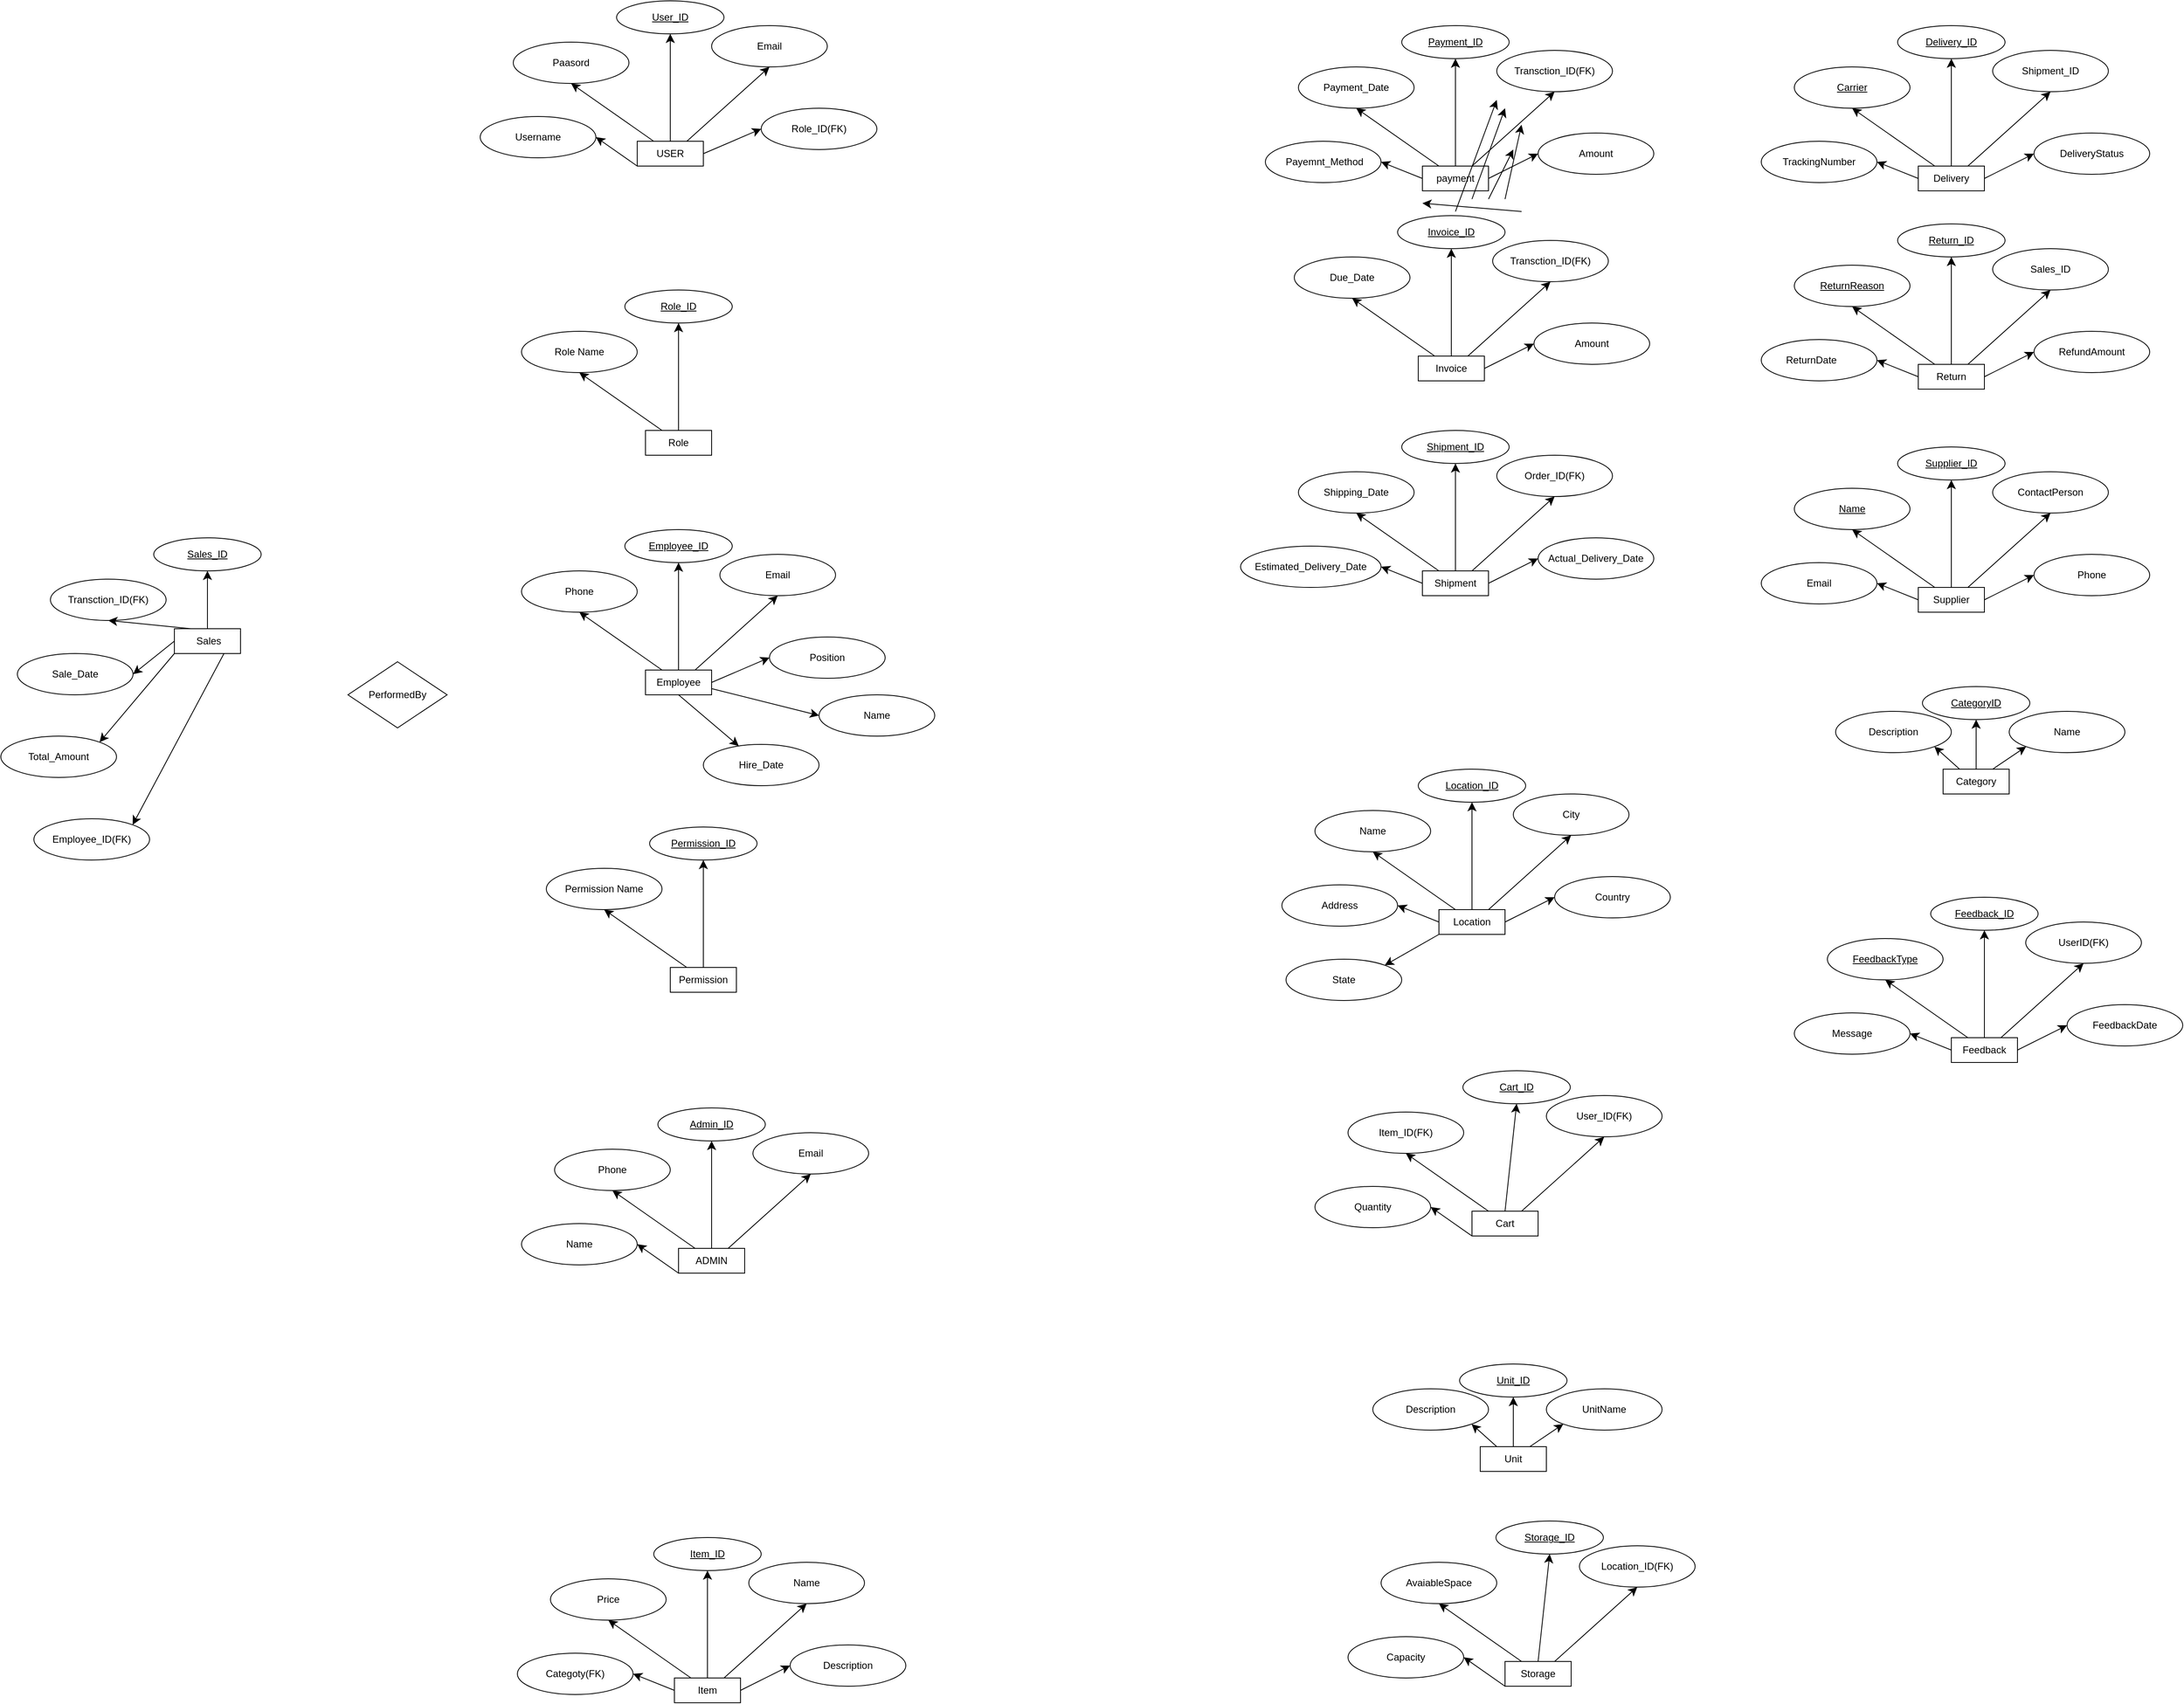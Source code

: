 <mxfile version="24.2.5" type="github">
  <diagram id="R2lEEEUBdFMjLlhIrx00" name="Page-1">
    <mxGraphModel dx="6085" dy="1565" grid="1" gridSize="10" guides="1" tooltips="1" connect="1" arrows="1" fold="1" page="1" pageScale="1" pageWidth="850" pageHeight="1100" math="0" shadow="0" extFonts="Permanent Marker^https://fonts.googleapis.com/css?family=Permanent+Marker">
      <root>
        <mxCell id="0" />
        <mxCell id="1" parent="0" />
        <mxCell id="9EIJNcuah8gAvyVcpaho-1" value="USER" style="rounded=0;whiteSpace=wrap;html=1;" vertex="1" parent="1">
          <mxGeometry x="-590" y="240" width="80" height="30" as="geometry" />
        </mxCell>
        <mxCell id="9EIJNcuah8gAvyVcpaho-31" value="&lt;u&gt;User_ID&lt;/u&gt;" style="ellipse;whiteSpace=wrap;html=1;" vertex="1" parent="1">
          <mxGeometry x="-615" y="70" width="130" height="40" as="geometry" />
        </mxCell>
        <mxCell id="9EIJNcuah8gAvyVcpaho-32" value="" style="endArrow=classic;html=1;rounded=0;fontSize=12;startSize=8;endSize=8;curved=1;exitX=0.5;exitY=0;exitDx=0;exitDy=0;entryX=0.5;entryY=1;entryDx=0;entryDy=0;" edge="1" parent="1" source="9EIJNcuah8gAvyVcpaho-1" target="9EIJNcuah8gAvyVcpaho-31">
          <mxGeometry width="50" height="50" relative="1" as="geometry">
            <mxPoint x="-570" y="230" as="sourcePoint" />
            <mxPoint x="-520" y="180" as="targetPoint" />
          </mxGeometry>
        </mxCell>
        <mxCell id="9EIJNcuah8gAvyVcpaho-33" value="Username" style="ellipse;whiteSpace=wrap;html=1;" vertex="1" parent="1">
          <mxGeometry x="-780" y="210" width="140" height="50" as="geometry" />
        </mxCell>
        <mxCell id="9EIJNcuah8gAvyVcpaho-34" value="Paasord" style="ellipse;whiteSpace=wrap;html=1;" vertex="1" parent="1">
          <mxGeometry x="-740" y="120" width="140" height="50" as="geometry" />
        </mxCell>
        <mxCell id="9EIJNcuah8gAvyVcpaho-36" value="Email" style="ellipse;whiteSpace=wrap;html=1;" vertex="1" parent="1">
          <mxGeometry x="-500" y="100" width="140" height="50" as="geometry" />
        </mxCell>
        <mxCell id="9EIJNcuah8gAvyVcpaho-37" value="Role_ID(FK)" style="ellipse;whiteSpace=wrap;html=1;" vertex="1" parent="1">
          <mxGeometry x="-440" y="200" width="140" height="50" as="geometry" />
        </mxCell>
        <mxCell id="9EIJNcuah8gAvyVcpaho-38" value="" style="endArrow=classic;html=1;rounded=0;fontSize=12;startSize=8;endSize=8;curved=1;exitX=0;exitY=1;exitDx=0;exitDy=0;entryX=1;entryY=0.5;entryDx=0;entryDy=0;" edge="1" parent="1" source="9EIJNcuah8gAvyVcpaho-1" target="9EIJNcuah8gAvyVcpaho-33">
          <mxGeometry width="50" height="50" relative="1" as="geometry">
            <mxPoint x="-540" y="250" as="sourcePoint" />
            <mxPoint x="-540" y="120" as="targetPoint" />
          </mxGeometry>
        </mxCell>
        <mxCell id="9EIJNcuah8gAvyVcpaho-39" value="" style="endArrow=classic;html=1;rounded=0;fontSize=12;startSize=8;endSize=8;curved=1;exitX=0.25;exitY=0;exitDx=0;exitDy=0;entryX=0.5;entryY=1;entryDx=0;entryDy=0;" edge="1" parent="1" source="9EIJNcuah8gAvyVcpaho-1" target="9EIJNcuah8gAvyVcpaho-34">
          <mxGeometry width="50" height="50" relative="1" as="geometry">
            <mxPoint x="-530" y="260" as="sourcePoint" />
            <mxPoint x="-530" y="130" as="targetPoint" />
          </mxGeometry>
        </mxCell>
        <mxCell id="9EIJNcuah8gAvyVcpaho-40" value="" style="endArrow=classic;html=1;rounded=0;fontSize=12;startSize=8;endSize=8;curved=1;exitX=1;exitY=0.5;exitDx=0;exitDy=0;entryX=0;entryY=0.5;entryDx=0;entryDy=0;" edge="1" parent="1" source="9EIJNcuah8gAvyVcpaho-1" target="9EIJNcuah8gAvyVcpaho-37">
          <mxGeometry width="50" height="50" relative="1" as="geometry">
            <mxPoint x="-520" y="270" as="sourcePoint" />
            <mxPoint x="-520" y="140" as="targetPoint" />
          </mxGeometry>
        </mxCell>
        <mxCell id="9EIJNcuah8gAvyVcpaho-41" value="" style="endArrow=classic;html=1;rounded=0;fontSize=12;startSize=8;endSize=8;curved=1;exitX=0.75;exitY=0;exitDx=0;exitDy=0;entryX=0.5;entryY=1;entryDx=0;entryDy=0;" edge="1" parent="1" source="9EIJNcuah8gAvyVcpaho-1" target="9EIJNcuah8gAvyVcpaho-36">
          <mxGeometry width="50" height="50" relative="1" as="geometry">
            <mxPoint x="-510" y="280" as="sourcePoint" />
            <mxPoint x="-510" y="150" as="targetPoint" />
          </mxGeometry>
        </mxCell>
        <mxCell id="9EIJNcuah8gAvyVcpaho-43" value="Role" style="rounded=0;whiteSpace=wrap;html=1;" vertex="1" parent="1">
          <mxGeometry x="-580" y="590" width="80" height="30" as="geometry" />
        </mxCell>
        <mxCell id="9EIJNcuah8gAvyVcpaho-44" value="&lt;u&gt;Role_ID&lt;/u&gt;" style="ellipse;whiteSpace=wrap;html=1;" vertex="1" parent="1">
          <mxGeometry x="-605" y="420" width="130" height="40" as="geometry" />
        </mxCell>
        <mxCell id="9EIJNcuah8gAvyVcpaho-45" value="" style="endArrow=classic;html=1;rounded=0;fontSize=12;startSize=8;endSize=8;curved=1;exitX=0.5;exitY=0;exitDx=0;exitDy=0;entryX=0.5;entryY=1;entryDx=0;entryDy=0;" edge="1" parent="1" source="9EIJNcuah8gAvyVcpaho-43" target="9EIJNcuah8gAvyVcpaho-44">
          <mxGeometry width="50" height="50" relative="1" as="geometry">
            <mxPoint x="-560" y="580" as="sourcePoint" />
            <mxPoint x="-510" y="530" as="targetPoint" />
          </mxGeometry>
        </mxCell>
        <mxCell id="9EIJNcuah8gAvyVcpaho-47" value="Role Name" style="ellipse;whiteSpace=wrap;html=1;" vertex="1" parent="1">
          <mxGeometry x="-730" y="470" width="140" height="50" as="geometry" />
        </mxCell>
        <mxCell id="9EIJNcuah8gAvyVcpaho-51" value="" style="endArrow=classic;html=1;rounded=0;fontSize=12;startSize=8;endSize=8;curved=1;exitX=0.25;exitY=0;exitDx=0;exitDy=0;entryX=0.5;entryY=1;entryDx=0;entryDy=0;" edge="1" parent="1" source="9EIJNcuah8gAvyVcpaho-43" target="9EIJNcuah8gAvyVcpaho-47">
          <mxGeometry width="50" height="50" relative="1" as="geometry">
            <mxPoint x="-520" y="610" as="sourcePoint" />
            <mxPoint x="-520" y="480" as="targetPoint" />
          </mxGeometry>
        </mxCell>
        <mxCell id="9EIJNcuah8gAvyVcpaho-66" value="Employee" style="rounded=0;whiteSpace=wrap;html=1;" vertex="1" parent="1">
          <mxGeometry x="-580" y="880" width="80" height="30" as="geometry" />
        </mxCell>
        <mxCell id="9EIJNcuah8gAvyVcpaho-67" value="&lt;u&gt;Employee_ID&lt;/u&gt;" style="ellipse;whiteSpace=wrap;html=1;" vertex="1" parent="1">
          <mxGeometry x="-605" y="710" width="130" height="40" as="geometry" />
        </mxCell>
        <mxCell id="9EIJNcuah8gAvyVcpaho-68" value="" style="endArrow=classic;html=1;rounded=0;fontSize=12;startSize=8;endSize=8;curved=1;exitX=0.5;exitY=0;exitDx=0;exitDy=0;entryX=0.5;entryY=1;entryDx=0;entryDy=0;" edge="1" parent="1" source="9EIJNcuah8gAvyVcpaho-66" target="9EIJNcuah8gAvyVcpaho-67">
          <mxGeometry width="50" height="50" relative="1" as="geometry">
            <mxPoint x="-560" y="870" as="sourcePoint" />
            <mxPoint x="-510" y="820" as="targetPoint" />
          </mxGeometry>
        </mxCell>
        <mxCell id="9EIJNcuah8gAvyVcpaho-69" value="Name" style="ellipse;whiteSpace=wrap;html=1;" vertex="1" parent="1">
          <mxGeometry x="-370" y="910" width="140" height="50" as="geometry" />
        </mxCell>
        <mxCell id="9EIJNcuah8gAvyVcpaho-70" value="Phone" style="ellipse;whiteSpace=wrap;html=1;" vertex="1" parent="1">
          <mxGeometry x="-730" y="760" width="140" height="50" as="geometry" />
        </mxCell>
        <mxCell id="9EIJNcuah8gAvyVcpaho-71" value="Email" style="ellipse;whiteSpace=wrap;html=1;" vertex="1" parent="1">
          <mxGeometry x="-490" y="740" width="140" height="50" as="geometry" />
        </mxCell>
        <mxCell id="9EIJNcuah8gAvyVcpaho-72" value="Position" style="ellipse;whiteSpace=wrap;html=1;" vertex="1" parent="1">
          <mxGeometry x="-430" y="840" width="140" height="50" as="geometry" />
        </mxCell>
        <mxCell id="9EIJNcuah8gAvyVcpaho-73" value="" style="endArrow=classic;html=1;rounded=0;fontSize=12;startSize=8;endSize=8;curved=1;exitX=1;exitY=0.75;exitDx=0;exitDy=0;entryX=0;entryY=0.5;entryDx=0;entryDy=0;" edge="1" parent="1" source="9EIJNcuah8gAvyVcpaho-66" target="9EIJNcuah8gAvyVcpaho-69">
          <mxGeometry width="50" height="50" relative="1" as="geometry">
            <mxPoint x="-530" y="890" as="sourcePoint" />
            <mxPoint x="-530" y="760" as="targetPoint" />
          </mxGeometry>
        </mxCell>
        <mxCell id="9EIJNcuah8gAvyVcpaho-74" value="" style="endArrow=classic;html=1;rounded=0;fontSize=12;startSize=8;endSize=8;curved=1;exitX=0.25;exitY=0;exitDx=0;exitDy=0;entryX=0.5;entryY=1;entryDx=0;entryDy=0;" edge="1" parent="1" source="9EIJNcuah8gAvyVcpaho-66" target="9EIJNcuah8gAvyVcpaho-70">
          <mxGeometry width="50" height="50" relative="1" as="geometry">
            <mxPoint x="-520" y="900" as="sourcePoint" />
            <mxPoint x="-520" y="770" as="targetPoint" />
          </mxGeometry>
        </mxCell>
        <mxCell id="9EIJNcuah8gAvyVcpaho-75" value="" style="endArrow=classic;html=1;rounded=0;fontSize=12;startSize=8;endSize=8;curved=1;exitX=1;exitY=0.5;exitDx=0;exitDy=0;entryX=0;entryY=0.5;entryDx=0;entryDy=0;" edge="1" parent="1" source="9EIJNcuah8gAvyVcpaho-66" target="9EIJNcuah8gAvyVcpaho-72">
          <mxGeometry width="50" height="50" relative="1" as="geometry">
            <mxPoint x="-510" y="910" as="sourcePoint" />
            <mxPoint x="-510" y="780" as="targetPoint" />
          </mxGeometry>
        </mxCell>
        <mxCell id="9EIJNcuah8gAvyVcpaho-76" value="" style="endArrow=classic;html=1;rounded=0;fontSize=12;startSize=8;endSize=8;curved=1;exitX=0.75;exitY=0;exitDx=0;exitDy=0;entryX=0.5;entryY=1;entryDx=0;entryDy=0;" edge="1" parent="1" source="9EIJNcuah8gAvyVcpaho-66" target="9EIJNcuah8gAvyVcpaho-71">
          <mxGeometry width="50" height="50" relative="1" as="geometry">
            <mxPoint x="-500" y="920" as="sourcePoint" />
            <mxPoint x="-500" y="790" as="targetPoint" />
          </mxGeometry>
        </mxCell>
        <mxCell id="9EIJNcuah8gAvyVcpaho-77" value="Permission" style="rounded=0;whiteSpace=wrap;html=1;" vertex="1" parent="1">
          <mxGeometry x="-550" y="1240" width="80" height="30" as="geometry" />
        </mxCell>
        <mxCell id="9EIJNcuah8gAvyVcpaho-78" value="&lt;u&gt;Permission_ID&lt;/u&gt;" style="ellipse;whiteSpace=wrap;html=1;" vertex="1" parent="1">
          <mxGeometry x="-575" y="1070" width="130" height="40" as="geometry" />
        </mxCell>
        <mxCell id="9EIJNcuah8gAvyVcpaho-79" value="" style="endArrow=classic;html=1;rounded=0;fontSize=12;startSize=8;endSize=8;curved=1;exitX=0.5;exitY=0;exitDx=0;exitDy=0;entryX=0.5;entryY=1;entryDx=0;entryDy=0;" edge="1" parent="1" source="9EIJNcuah8gAvyVcpaho-77" target="9EIJNcuah8gAvyVcpaho-78">
          <mxGeometry width="50" height="50" relative="1" as="geometry">
            <mxPoint x="-530" y="1230" as="sourcePoint" />
            <mxPoint x="-480" y="1180" as="targetPoint" />
          </mxGeometry>
        </mxCell>
        <mxCell id="9EIJNcuah8gAvyVcpaho-80" value="Permission Name" style="ellipse;whiteSpace=wrap;html=1;" vertex="1" parent="1">
          <mxGeometry x="-700" y="1120" width="140" height="50" as="geometry" />
        </mxCell>
        <mxCell id="9EIJNcuah8gAvyVcpaho-81" value="" style="endArrow=classic;html=1;rounded=0;fontSize=12;startSize=8;endSize=8;curved=1;exitX=0.25;exitY=0;exitDx=0;exitDy=0;entryX=0.5;entryY=1;entryDx=0;entryDy=0;" edge="1" parent="1" source="9EIJNcuah8gAvyVcpaho-77" target="9EIJNcuah8gAvyVcpaho-80">
          <mxGeometry width="50" height="50" relative="1" as="geometry">
            <mxPoint x="-490" y="1260" as="sourcePoint" />
            <mxPoint x="-490" y="1130" as="targetPoint" />
          </mxGeometry>
        </mxCell>
        <mxCell id="9EIJNcuah8gAvyVcpaho-82" value="Hire_Date" style="ellipse;whiteSpace=wrap;html=1;" vertex="1" parent="1">
          <mxGeometry x="-510" y="970" width="140" height="50" as="geometry" />
        </mxCell>
        <mxCell id="9EIJNcuah8gAvyVcpaho-83" value="" style="endArrow=classic;html=1;rounded=0;fontSize=12;startSize=8;endSize=8;curved=1;exitX=0.5;exitY=1;exitDx=0;exitDy=0;" edge="1" parent="1" source="9EIJNcuah8gAvyVcpaho-66" target="9EIJNcuah8gAvyVcpaho-82">
          <mxGeometry width="50" height="50" relative="1" as="geometry">
            <mxPoint x="-570" y="920" as="sourcePoint" />
            <mxPoint x="-620" y="885" as="targetPoint" />
          </mxGeometry>
        </mxCell>
        <mxCell id="9EIJNcuah8gAvyVcpaho-84" value="ADMIN" style="rounded=0;whiteSpace=wrap;html=1;" vertex="1" parent="1">
          <mxGeometry x="-540" y="1580" width="80" height="30" as="geometry" />
        </mxCell>
        <mxCell id="9EIJNcuah8gAvyVcpaho-85" value="&lt;u&gt;Admin_ID&lt;/u&gt;" style="ellipse;whiteSpace=wrap;html=1;" vertex="1" parent="1">
          <mxGeometry x="-565" y="1410" width="130" height="40" as="geometry" />
        </mxCell>
        <mxCell id="9EIJNcuah8gAvyVcpaho-86" value="" style="endArrow=classic;html=1;rounded=0;fontSize=12;startSize=8;endSize=8;curved=1;exitX=0.5;exitY=0;exitDx=0;exitDy=0;entryX=0.5;entryY=1;entryDx=0;entryDy=0;" edge="1" parent="1" source="9EIJNcuah8gAvyVcpaho-84" target="9EIJNcuah8gAvyVcpaho-85">
          <mxGeometry width="50" height="50" relative="1" as="geometry">
            <mxPoint x="-520" y="1570" as="sourcePoint" />
            <mxPoint x="-470" y="1520" as="targetPoint" />
          </mxGeometry>
        </mxCell>
        <mxCell id="9EIJNcuah8gAvyVcpaho-87" value="Name" style="ellipse;whiteSpace=wrap;html=1;" vertex="1" parent="1">
          <mxGeometry x="-730" y="1550" width="140" height="50" as="geometry" />
        </mxCell>
        <mxCell id="9EIJNcuah8gAvyVcpaho-88" value="Phone" style="ellipse;whiteSpace=wrap;html=1;" vertex="1" parent="1">
          <mxGeometry x="-690" y="1460" width="140" height="50" as="geometry" />
        </mxCell>
        <mxCell id="9EIJNcuah8gAvyVcpaho-89" value="Email" style="ellipse;whiteSpace=wrap;html=1;" vertex="1" parent="1">
          <mxGeometry x="-450" y="1440" width="140" height="50" as="geometry" />
        </mxCell>
        <mxCell id="9EIJNcuah8gAvyVcpaho-91" value="" style="endArrow=classic;html=1;rounded=0;fontSize=12;startSize=8;endSize=8;curved=1;exitX=0;exitY=1;exitDx=0;exitDy=0;entryX=1;entryY=0.5;entryDx=0;entryDy=0;" edge="1" parent="1" source="9EIJNcuah8gAvyVcpaho-84" target="9EIJNcuah8gAvyVcpaho-87">
          <mxGeometry width="50" height="50" relative="1" as="geometry">
            <mxPoint x="-490" y="1590" as="sourcePoint" />
            <mxPoint x="-490" y="1460" as="targetPoint" />
          </mxGeometry>
        </mxCell>
        <mxCell id="9EIJNcuah8gAvyVcpaho-92" value="" style="endArrow=classic;html=1;rounded=0;fontSize=12;startSize=8;endSize=8;curved=1;exitX=0.25;exitY=0;exitDx=0;exitDy=0;entryX=0.5;entryY=1;entryDx=0;entryDy=0;" edge="1" parent="1" source="9EIJNcuah8gAvyVcpaho-84" target="9EIJNcuah8gAvyVcpaho-88">
          <mxGeometry width="50" height="50" relative="1" as="geometry">
            <mxPoint x="-480" y="1600" as="sourcePoint" />
            <mxPoint x="-480" y="1470" as="targetPoint" />
          </mxGeometry>
        </mxCell>
        <mxCell id="9EIJNcuah8gAvyVcpaho-94" value="" style="endArrow=classic;html=1;rounded=0;fontSize=12;startSize=8;endSize=8;curved=1;exitX=0.75;exitY=0;exitDx=0;exitDy=0;entryX=0.5;entryY=1;entryDx=0;entryDy=0;" edge="1" parent="1" source="9EIJNcuah8gAvyVcpaho-84" target="9EIJNcuah8gAvyVcpaho-89">
          <mxGeometry width="50" height="50" relative="1" as="geometry">
            <mxPoint x="-460" y="1620" as="sourcePoint" />
            <mxPoint x="-460" y="1490" as="targetPoint" />
          </mxGeometry>
        </mxCell>
        <mxCell id="9EIJNcuah8gAvyVcpaho-95" value="&amp;nbsp;Sales" style="rounded=0;whiteSpace=wrap;html=1;" vertex="1" parent="1">
          <mxGeometry x="-1150" y="830" width="80" height="30" as="geometry" />
        </mxCell>
        <mxCell id="9EIJNcuah8gAvyVcpaho-96" value="&lt;u&gt;Sales_ID&lt;/u&gt;" style="ellipse;whiteSpace=wrap;html=1;" vertex="1" parent="1">
          <mxGeometry x="-1175" y="720" width="130" height="40" as="geometry" />
        </mxCell>
        <mxCell id="9EIJNcuah8gAvyVcpaho-97" value="" style="endArrow=classic;html=1;rounded=0;fontSize=12;startSize=8;endSize=8;curved=1;exitX=0.5;exitY=0;exitDx=0;exitDy=0;entryX=0.5;entryY=1;entryDx=0;entryDy=0;" edge="1" parent="1" source="9EIJNcuah8gAvyVcpaho-95" target="9EIJNcuah8gAvyVcpaho-96">
          <mxGeometry width="50" height="50" relative="1" as="geometry">
            <mxPoint x="-1130" y="880" as="sourcePoint" />
            <mxPoint x="-1080" y="830" as="targetPoint" />
          </mxGeometry>
        </mxCell>
        <mxCell id="9EIJNcuah8gAvyVcpaho-98" value="Sale_Date" style="ellipse;whiteSpace=wrap;html=1;" vertex="1" parent="1">
          <mxGeometry x="-1340" y="860" width="140" height="50" as="geometry" />
        </mxCell>
        <mxCell id="9EIJNcuah8gAvyVcpaho-99" value="Transction_ID(FK)" style="ellipse;whiteSpace=wrap;html=1;" vertex="1" parent="1">
          <mxGeometry x="-1300" y="770" width="140" height="50" as="geometry" />
        </mxCell>
        <mxCell id="9EIJNcuah8gAvyVcpaho-100" value="Employee_ID(FK)" style="ellipse;whiteSpace=wrap;html=1;" vertex="1" parent="1">
          <mxGeometry x="-1320" y="1060" width="140" height="50" as="geometry" />
        </mxCell>
        <mxCell id="9EIJNcuah8gAvyVcpaho-101" value="" style="endArrow=classic;html=1;rounded=0;fontSize=12;startSize=8;endSize=8;curved=1;exitX=0;exitY=0.5;exitDx=0;exitDy=0;entryX=1;entryY=0.5;entryDx=0;entryDy=0;" edge="1" parent="1" source="9EIJNcuah8gAvyVcpaho-95" target="9EIJNcuah8gAvyVcpaho-98">
          <mxGeometry width="50" height="50" relative="1" as="geometry">
            <mxPoint x="-1100" y="900" as="sourcePoint" />
            <mxPoint x="-1100" y="770" as="targetPoint" />
          </mxGeometry>
        </mxCell>
        <mxCell id="9EIJNcuah8gAvyVcpaho-102" value="" style="endArrow=classic;html=1;rounded=0;fontSize=12;startSize=8;endSize=8;curved=1;exitX=0.25;exitY=0;exitDx=0;exitDy=0;entryX=0.5;entryY=1;entryDx=0;entryDy=0;" edge="1" parent="1" source="9EIJNcuah8gAvyVcpaho-95" target="9EIJNcuah8gAvyVcpaho-99">
          <mxGeometry width="50" height="50" relative="1" as="geometry">
            <mxPoint x="-1090" y="910" as="sourcePoint" />
            <mxPoint x="-1090" y="780" as="targetPoint" />
          </mxGeometry>
        </mxCell>
        <mxCell id="9EIJNcuah8gAvyVcpaho-104" value="Total_Amount" style="ellipse;whiteSpace=wrap;html=1;" vertex="1" parent="1">
          <mxGeometry x="-1360" y="960" width="140" height="50" as="geometry" />
        </mxCell>
        <mxCell id="9EIJNcuah8gAvyVcpaho-105" value="" style="endArrow=classic;html=1;rounded=0;fontSize=12;startSize=8;endSize=8;curved=1;exitX=0;exitY=1;exitDx=0;exitDy=0;entryX=1;entryY=0;entryDx=0;entryDy=0;" edge="1" parent="1" source="9EIJNcuah8gAvyVcpaho-95" target="9EIJNcuah8gAvyVcpaho-104">
          <mxGeometry width="50" height="50" relative="1" as="geometry">
            <mxPoint x="-1140" y="915" as="sourcePoint" />
            <mxPoint x="-1190" y="895" as="targetPoint" />
          </mxGeometry>
        </mxCell>
        <mxCell id="9EIJNcuah8gAvyVcpaho-117" value="payment" style="rounded=0;whiteSpace=wrap;html=1;" vertex="1" parent="1">
          <mxGeometry x="360" y="270" width="80" height="30" as="geometry" />
        </mxCell>
        <mxCell id="9EIJNcuah8gAvyVcpaho-118" value="&lt;u&gt;Payment_ID&lt;/u&gt;" style="ellipse;whiteSpace=wrap;html=1;" vertex="1" parent="1">
          <mxGeometry x="335" y="100" width="130" height="40" as="geometry" />
        </mxCell>
        <mxCell id="9EIJNcuah8gAvyVcpaho-119" value="" style="endArrow=classic;html=1;rounded=0;fontSize=12;startSize=8;endSize=8;curved=1;exitX=0.5;exitY=0;exitDx=0;exitDy=0;entryX=0.5;entryY=1;entryDx=0;entryDy=0;" edge="1" parent="1" source="9EIJNcuah8gAvyVcpaho-117" target="9EIJNcuah8gAvyVcpaho-118">
          <mxGeometry width="50" height="50" relative="1" as="geometry">
            <mxPoint x="380" y="260" as="sourcePoint" />
            <mxPoint x="430" y="210" as="targetPoint" />
          </mxGeometry>
        </mxCell>
        <mxCell id="9EIJNcuah8gAvyVcpaho-120" value="&amp;nbsp;Payemnt_Method" style="ellipse;whiteSpace=wrap;html=1;" vertex="1" parent="1">
          <mxGeometry x="170" y="240" width="140" height="50" as="geometry" />
        </mxCell>
        <mxCell id="9EIJNcuah8gAvyVcpaho-121" value="Payment_Date" style="ellipse;whiteSpace=wrap;html=1;" vertex="1" parent="1">
          <mxGeometry x="210" y="150" width="140" height="50" as="geometry" />
        </mxCell>
        <mxCell id="9EIJNcuah8gAvyVcpaho-122" value="Transction_ID(FK)" style="ellipse;whiteSpace=wrap;html=1;" vertex="1" parent="1">
          <mxGeometry x="450" y="130" width="140" height="50" as="geometry" />
        </mxCell>
        <mxCell id="9EIJNcuah8gAvyVcpaho-123" value="" style="endArrow=classic;html=1;rounded=0;fontSize=12;startSize=8;endSize=8;curved=1;exitX=0;exitY=0.5;exitDx=0;exitDy=0;entryX=1;entryY=0.5;entryDx=0;entryDy=0;" edge="1" parent="1" source="9EIJNcuah8gAvyVcpaho-117" target="9EIJNcuah8gAvyVcpaho-120">
          <mxGeometry width="50" height="50" relative="1" as="geometry">
            <mxPoint x="410" y="280" as="sourcePoint" />
            <mxPoint x="410" y="150" as="targetPoint" />
          </mxGeometry>
        </mxCell>
        <mxCell id="9EIJNcuah8gAvyVcpaho-124" value="" style="endArrow=classic;html=1;rounded=0;fontSize=12;startSize=8;endSize=8;curved=1;exitX=0.25;exitY=0;exitDx=0;exitDy=0;entryX=0.5;entryY=1;entryDx=0;entryDy=0;" edge="1" parent="1" source="9EIJNcuah8gAvyVcpaho-117" target="9EIJNcuah8gAvyVcpaho-121">
          <mxGeometry width="50" height="50" relative="1" as="geometry">
            <mxPoint x="420" y="290" as="sourcePoint" />
            <mxPoint x="420" y="160" as="targetPoint" />
          </mxGeometry>
        </mxCell>
        <mxCell id="9EIJNcuah8gAvyVcpaho-125" value="" style="endArrow=classic;html=1;rounded=0;fontSize=12;startSize=8;endSize=8;curved=1;exitX=0.75;exitY=0;exitDx=0;exitDy=0;entryX=0.5;entryY=1;entryDx=0;entryDy=0;" edge="1" parent="1" source="9EIJNcuah8gAvyVcpaho-117" target="9EIJNcuah8gAvyVcpaho-122">
          <mxGeometry width="50" height="50" relative="1" as="geometry">
            <mxPoint x="440" y="310" as="sourcePoint" />
            <mxPoint x="440" y="180" as="targetPoint" />
          </mxGeometry>
        </mxCell>
        <mxCell id="9EIJNcuah8gAvyVcpaho-126" value="Amount" style="ellipse;whiteSpace=wrap;html=1;" vertex="1" parent="1">
          <mxGeometry x="500" y="230" width="140" height="50" as="geometry" />
        </mxCell>
        <mxCell id="9EIJNcuah8gAvyVcpaho-127" value="" style="endArrow=classic;html=1;rounded=0;fontSize=12;startSize=8;endSize=8;curved=1;exitX=1;exitY=0.5;exitDx=0;exitDy=0;entryX=0;entryY=0.5;entryDx=0;entryDy=0;" edge="1" parent="1" source="9EIJNcuah8gAvyVcpaho-117" target="9EIJNcuah8gAvyVcpaho-126">
          <mxGeometry width="50" height="50" relative="1" as="geometry">
            <mxPoint x="370" y="295" as="sourcePoint" />
            <mxPoint x="320" y="275" as="targetPoint" />
          </mxGeometry>
        </mxCell>
        <mxCell id="9EIJNcuah8gAvyVcpaho-128" value="Invoice" style="rounded=0;whiteSpace=wrap;html=1;" vertex="1" parent="1">
          <mxGeometry x="355" y="500" width="80" height="30" as="geometry" />
        </mxCell>
        <mxCell id="9EIJNcuah8gAvyVcpaho-129" value="&lt;u&gt;Invoice_ID&lt;/u&gt;" style="ellipse;whiteSpace=wrap;html=1;" vertex="1" parent="1">
          <mxGeometry x="330" y="330" width="130" height="40" as="geometry" />
        </mxCell>
        <mxCell id="9EIJNcuah8gAvyVcpaho-130" value="" style="endArrow=classic;html=1;rounded=0;fontSize=12;startSize=8;endSize=8;curved=1;exitX=0.5;exitY=0;exitDx=0;exitDy=0;entryX=0.5;entryY=1;entryDx=0;entryDy=0;" edge="1" parent="1" source="9EIJNcuah8gAvyVcpaho-128" target="9EIJNcuah8gAvyVcpaho-129">
          <mxGeometry width="50" height="50" relative="1" as="geometry">
            <mxPoint x="375" y="490" as="sourcePoint" />
            <mxPoint x="425" y="440" as="targetPoint" />
          </mxGeometry>
        </mxCell>
        <mxCell id="9EIJNcuah8gAvyVcpaho-132" value="Due_Date" style="ellipse;whiteSpace=wrap;html=1;" vertex="1" parent="1">
          <mxGeometry x="205" y="380" width="140" height="50" as="geometry" />
        </mxCell>
        <mxCell id="9EIJNcuah8gAvyVcpaho-133" value="Transction_ID(FK)" style="ellipse;whiteSpace=wrap;html=1;" vertex="1" parent="1">
          <mxGeometry x="445" y="360" width="140" height="50" as="geometry" />
        </mxCell>
        <mxCell id="9EIJNcuah8gAvyVcpaho-135" value="" style="endArrow=classic;html=1;rounded=0;fontSize=12;startSize=8;endSize=8;curved=1;exitX=0.25;exitY=0;exitDx=0;exitDy=0;entryX=0.5;entryY=1;entryDx=0;entryDy=0;" edge="1" parent="1" source="9EIJNcuah8gAvyVcpaho-128" target="9EIJNcuah8gAvyVcpaho-132">
          <mxGeometry width="50" height="50" relative="1" as="geometry">
            <mxPoint x="415" y="520" as="sourcePoint" />
            <mxPoint x="415" y="390" as="targetPoint" />
          </mxGeometry>
        </mxCell>
        <mxCell id="9EIJNcuah8gAvyVcpaho-136" value="" style="endArrow=classic;html=1;rounded=0;fontSize=12;startSize=8;endSize=8;curved=1;exitX=0.75;exitY=0;exitDx=0;exitDy=0;entryX=0.5;entryY=1;entryDx=0;entryDy=0;" edge="1" parent="1" source="9EIJNcuah8gAvyVcpaho-128" target="9EIJNcuah8gAvyVcpaho-133">
          <mxGeometry width="50" height="50" relative="1" as="geometry">
            <mxPoint x="435" y="540" as="sourcePoint" />
            <mxPoint x="435" y="410" as="targetPoint" />
          </mxGeometry>
        </mxCell>
        <mxCell id="9EIJNcuah8gAvyVcpaho-137" value="Amount" style="ellipse;whiteSpace=wrap;html=1;" vertex="1" parent="1">
          <mxGeometry x="495" y="460" width="140" height="50" as="geometry" />
        </mxCell>
        <mxCell id="9EIJNcuah8gAvyVcpaho-138" value="" style="endArrow=classic;html=1;rounded=0;fontSize=12;startSize=8;endSize=8;curved=1;exitX=1;exitY=0.5;exitDx=0;exitDy=0;entryX=0;entryY=0.5;entryDx=0;entryDy=0;" edge="1" parent="1" source="9EIJNcuah8gAvyVcpaho-128" target="9EIJNcuah8gAvyVcpaho-137">
          <mxGeometry width="50" height="50" relative="1" as="geometry">
            <mxPoint x="365" y="525" as="sourcePoint" />
            <mxPoint x="315" y="505" as="targetPoint" />
          </mxGeometry>
        </mxCell>
        <mxCell id="9EIJNcuah8gAvyVcpaho-139" value="Shipment" style="rounded=0;whiteSpace=wrap;html=1;" vertex="1" parent="1">
          <mxGeometry x="360" y="760" width="80" height="30" as="geometry" />
        </mxCell>
        <mxCell id="9EIJNcuah8gAvyVcpaho-140" value="&lt;u&gt;Shipment_ID&lt;/u&gt;" style="ellipse;whiteSpace=wrap;html=1;" vertex="1" parent="1">
          <mxGeometry x="335" y="590" width="130" height="40" as="geometry" />
        </mxCell>
        <mxCell id="9EIJNcuah8gAvyVcpaho-141" value="" style="endArrow=classic;html=1;rounded=0;fontSize=12;startSize=8;endSize=8;curved=1;exitX=0.5;exitY=0;exitDx=0;exitDy=0;entryX=0.5;entryY=1;entryDx=0;entryDy=0;" edge="1" parent="1" source="9EIJNcuah8gAvyVcpaho-139" target="9EIJNcuah8gAvyVcpaho-140">
          <mxGeometry width="50" height="50" relative="1" as="geometry">
            <mxPoint x="380" y="750" as="sourcePoint" />
            <mxPoint x="430" y="700" as="targetPoint" />
          </mxGeometry>
        </mxCell>
        <mxCell id="9EIJNcuah8gAvyVcpaho-142" value="Estimated_Delivery_Date" style="ellipse;whiteSpace=wrap;html=1;" vertex="1" parent="1">
          <mxGeometry x="140" y="730" width="170" height="50" as="geometry" />
        </mxCell>
        <mxCell id="9EIJNcuah8gAvyVcpaho-143" value="Shipping_Date" style="ellipse;whiteSpace=wrap;html=1;" vertex="1" parent="1">
          <mxGeometry x="210" y="640" width="140" height="50" as="geometry" />
        </mxCell>
        <mxCell id="9EIJNcuah8gAvyVcpaho-144" value="Order_ID(FK)" style="ellipse;whiteSpace=wrap;html=1;" vertex="1" parent="1">
          <mxGeometry x="450" y="620" width="140" height="50" as="geometry" />
        </mxCell>
        <mxCell id="9EIJNcuah8gAvyVcpaho-145" value="" style="endArrow=classic;html=1;rounded=0;fontSize=12;startSize=8;endSize=8;curved=1;exitX=0;exitY=0.5;exitDx=0;exitDy=0;entryX=1;entryY=0.5;entryDx=0;entryDy=0;" edge="1" parent="1" source="9EIJNcuah8gAvyVcpaho-139" target="9EIJNcuah8gAvyVcpaho-142">
          <mxGeometry width="50" height="50" relative="1" as="geometry">
            <mxPoint x="410" y="770" as="sourcePoint" />
            <mxPoint x="410" y="640" as="targetPoint" />
          </mxGeometry>
        </mxCell>
        <mxCell id="9EIJNcuah8gAvyVcpaho-146" value="" style="endArrow=classic;html=1;rounded=0;fontSize=12;startSize=8;endSize=8;curved=1;exitX=0.25;exitY=0;exitDx=0;exitDy=0;entryX=0.5;entryY=1;entryDx=0;entryDy=0;" edge="1" parent="1" source="9EIJNcuah8gAvyVcpaho-139" target="9EIJNcuah8gAvyVcpaho-143">
          <mxGeometry width="50" height="50" relative="1" as="geometry">
            <mxPoint x="420" y="780" as="sourcePoint" />
            <mxPoint x="420" y="650" as="targetPoint" />
          </mxGeometry>
        </mxCell>
        <mxCell id="9EIJNcuah8gAvyVcpaho-147" value="" style="endArrow=classic;html=1;rounded=0;fontSize=12;startSize=8;endSize=8;curved=1;exitX=0.75;exitY=0;exitDx=0;exitDy=0;entryX=0.5;entryY=1;entryDx=0;entryDy=0;" edge="1" parent="1" source="9EIJNcuah8gAvyVcpaho-139" target="9EIJNcuah8gAvyVcpaho-144">
          <mxGeometry width="50" height="50" relative="1" as="geometry">
            <mxPoint x="440" y="800" as="sourcePoint" />
            <mxPoint x="440" y="670" as="targetPoint" />
          </mxGeometry>
        </mxCell>
        <mxCell id="9EIJNcuah8gAvyVcpaho-148" value="Actual_Delivery_Date" style="ellipse;whiteSpace=wrap;html=1;" vertex="1" parent="1">
          <mxGeometry x="500" y="720" width="140" height="50" as="geometry" />
        </mxCell>
        <mxCell id="9EIJNcuah8gAvyVcpaho-149" value="" style="endArrow=classic;html=1;rounded=0;fontSize=12;startSize=8;endSize=8;curved=1;exitX=1;exitY=0.5;exitDx=0;exitDy=0;entryX=0;entryY=0.5;entryDx=0;entryDy=0;" edge="1" parent="1" source="9EIJNcuah8gAvyVcpaho-139" target="9EIJNcuah8gAvyVcpaho-148">
          <mxGeometry width="50" height="50" relative="1" as="geometry">
            <mxPoint x="370" y="785" as="sourcePoint" />
            <mxPoint x="320" y="765" as="targetPoint" />
          </mxGeometry>
        </mxCell>
        <mxCell id="9EIJNcuah8gAvyVcpaho-164" value="" style="endArrow=classic;html=1;rounded=0;fontSize=12;startSize=8;endSize=8;curved=1;exitX=0.5;exitY=0;exitDx=0;exitDy=0;entryX=0.5;entryY=1;entryDx=0;entryDy=0;" edge="1" parent="1" target="9EIJNcuah8gAvyVcpaho-163">
          <mxGeometry width="50" height="50" relative="1" as="geometry">
            <mxPoint x="440" y="310" as="sourcePoint" />
            <mxPoint x="470" y="250" as="targetPoint" />
          </mxGeometry>
        </mxCell>
        <mxCell id="9EIJNcuah8gAvyVcpaho-168" value="" style="endArrow=classic;html=1;rounded=0;fontSize=12;startSize=8;endSize=8;curved=1;exitX=0;exitY=0.5;exitDx=0;exitDy=0;entryX=1;entryY=0.5;entryDx=0;entryDy=0;" edge="1" parent="1" target="9EIJNcuah8gAvyVcpaho-165">
          <mxGeometry width="50" height="50" relative="1" as="geometry">
            <mxPoint x="400" y="325" as="sourcePoint" />
            <mxPoint x="450" y="190" as="targetPoint" />
          </mxGeometry>
        </mxCell>
        <mxCell id="9EIJNcuah8gAvyVcpaho-169" value="" style="endArrow=classic;html=1;rounded=0;fontSize=12;startSize=8;endSize=8;curved=1;exitX=0.25;exitY=0;exitDx=0;exitDy=0;entryX=0.5;entryY=1;entryDx=0;entryDy=0;" edge="1" parent="1" target="9EIJNcuah8gAvyVcpaho-166">
          <mxGeometry width="50" height="50" relative="1" as="geometry">
            <mxPoint x="420" y="310" as="sourcePoint" />
            <mxPoint x="460" y="200" as="targetPoint" />
          </mxGeometry>
        </mxCell>
        <mxCell id="9EIJNcuah8gAvyVcpaho-170" value="" style="endArrow=classic;html=1;rounded=0;fontSize=12;startSize=8;endSize=8;curved=1;exitX=0.75;exitY=0;exitDx=0;exitDy=0;entryX=0.5;entryY=1;entryDx=0;entryDy=0;" edge="1" parent="1" target="9EIJNcuah8gAvyVcpaho-167">
          <mxGeometry width="50" height="50" relative="1" as="geometry">
            <mxPoint x="460" y="310" as="sourcePoint" />
            <mxPoint x="480" y="220" as="targetPoint" />
          </mxGeometry>
        </mxCell>
        <mxCell id="9EIJNcuah8gAvyVcpaho-172" value="" style="endArrow=classic;html=1;rounded=0;fontSize=12;startSize=8;endSize=8;curved=1;exitX=1;exitY=0.5;exitDx=0;exitDy=0;entryX=0;entryY=0.5;entryDx=0;entryDy=0;" edge="1" parent="1" target="9EIJNcuah8gAvyVcpaho-171">
          <mxGeometry width="50" height="50" relative="1" as="geometry">
            <mxPoint x="480" y="325" as="sourcePoint" />
            <mxPoint x="360" y="315" as="targetPoint" />
          </mxGeometry>
        </mxCell>
        <mxCell id="9EIJNcuah8gAvyVcpaho-184" value="Location" style="rounded=0;whiteSpace=wrap;html=1;" vertex="1" parent="1">
          <mxGeometry x="380" y="1170" width="80" height="30" as="geometry" />
        </mxCell>
        <mxCell id="9EIJNcuah8gAvyVcpaho-185" value="&lt;u&gt;Location_ID&lt;/u&gt;" style="ellipse;whiteSpace=wrap;html=1;" vertex="1" parent="1">
          <mxGeometry x="355" y="1000" width="130" height="40" as="geometry" />
        </mxCell>
        <mxCell id="9EIJNcuah8gAvyVcpaho-186" value="" style="endArrow=classic;html=1;rounded=0;fontSize=12;startSize=8;endSize=8;curved=1;exitX=0.5;exitY=0;exitDx=0;exitDy=0;entryX=0.5;entryY=1;entryDx=0;entryDy=0;" edge="1" source="9EIJNcuah8gAvyVcpaho-184" target="9EIJNcuah8gAvyVcpaho-185" parent="1">
          <mxGeometry width="50" height="50" relative="1" as="geometry">
            <mxPoint x="400" y="1160" as="sourcePoint" />
            <mxPoint x="450" y="1110" as="targetPoint" />
          </mxGeometry>
        </mxCell>
        <mxCell id="9EIJNcuah8gAvyVcpaho-187" value="Address" style="ellipse;whiteSpace=wrap;html=1;" vertex="1" parent="1">
          <mxGeometry x="190" y="1140" width="140" height="50" as="geometry" />
        </mxCell>
        <mxCell id="9EIJNcuah8gAvyVcpaho-188" value="Name" style="ellipse;whiteSpace=wrap;html=1;" vertex="1" parent="1">
          <mxGeometry x="230" y="1050" width="140" height="50" as="geometry" />
        </mxCell>
        <mxCell id="9EIJNcuah8gAvyVcpaho-189" value="City" style="ellipse;whiteSpace=wrap;html=1;" vertex="1" parent="1">
          <mxGeometry x="470" y="1030" width="140" height="50" as="geometry" />
        </mxCell>
        <mxCell id="9EIJNcuah8gAvyVcpaho-190" value="" style="endArrow=classic;html=1;rounded=0;fontSize=12;startSize=8;endSize=8;curved=1;exitX=0;exitY=0.5;exitDx=0;exitDy=0;entryX=1;entryY=0.5;entryDx=0;entryDy=0;" edge="1" source="9EIJNcuah8gAvyVcpaho-184" target="9EIJNcuah8gAvyVcpaho-187" parent="1">
          <mxGeometry width="50" height="50" relative="1" as="geometry">
            <mxPoint x="430" y="1180" as="sourcePoint" />
            <mxPoint x="430" y="1050" as="targetPoint" />
          </mxGeometry>
        </mxCell>
        <mxCell id="9EIJNcuah8gAvyVcpaho-191" value="" style="endArrow=classic;html=1;rounded=0;fontSize=12;startSize=8;endSize=8;curved=1;exitX=0.25;exitY=0;exitDx=0;exitDy=0;entryX=0.5;entryY=1;entryDx=0;entryDy=0;" edge="1" source="9EIJNcuah8gAvyVcpaho-184" target="9EIJNcuah8gAvyVcpaho-188" parent="1">
          <mxGeometry width="50" height="50" relative="1" as="geometry">
            <mxPoint x="440" y="1190" as="sourcePoint" />
            <mxPoint x="440" y="1060" as="targetPoint" />
          </mxGeometry>
        </mxCell>
        <mxCell id="9EIJNcuah8gAvyVcpaho-192" value="" style="endArrow=classic;html=1;rounded=0;fontSize=12;startSize=8;endSize=8;curved=1;exitX=0.75;exitY=0;exitDx=0;exitDy=0;entryX=0.5;entryY=1;entryDx=0;entryDy=0;" edge="1" source="9EIJNcuah8gAvyVcpaho-184" target="9EIJNcuah8gAvyVcpaho-189" parent="1">
          <mxGeometry width="50" height="50" relative="1" as="geometry">
            <mxPoint x="460" y="1210" as="sourcePoint" />
            <mxPoint x="460" y="1080" as="targetPoint" />
          </mxGeometry>
        </mxCell>
        <mxCell id="9EIJNcuah8gAvyVcpaho-193" value="Country" style="ellipse;whiteSpace=wrap;html=1;" vertex="1" parent="1">
          <mxGeometry x="520" y="1130" width="140" height="50" as="geometry" />
        </mxCell>
        <mxCell id="9EIJNcuah8gAvyVcpaho-194" value="" style="endArrow=classic;html=1;rounded=0;fontSize=12;startSize=8;endSize=8;curved=1;exitX=1;exitY=0.5;exitDx=0;exitDy=0;entryX=0;entryY=0.5;entryDx=0;entryDy=0;" edge="1" source="9EIJNcuah8gAvyVcpaho-184" target="9EIJNcuah8gAvyVcpaho-193" parent="1">
          <mxGeometry width="50" height="50" relative="1" as="geometry">
            <mxPoint x="390" y="1195" as="sourcePoint" />
            <mxPoint x="340" y="1175" as="targetPoint" />
          </mxGeometry>
        </mxCell>
        <mxCell id="9EIJNcuah8gAvyVcpaho-195" value="State" style="ellipse;whiteSpace=wrap;html=1;" vertex="1" parent="1">
          <mxGeometry x="195" y="1230" width="140" height="50" as="geometry" />
        </mxCell>
        <mxCell id="9EIJNcuah8gAvyVcpaho-196" value="" style="endArrow=classic;html=1;rounded=0;fontSize=12;startSize=8;endSize=8;curved=1;entryX=1;entryY=0;entryDx=0;entryDy=0;exitX=0;exitY=1;exitDx=0;exitDy=0;" edge="1" parent="1" source="9EIJNcuah8gAvyVcpaho-184" target="9EIJNcuah8gAvyVcpaho-195">
          <mxGeometry width="50" height="50" relative="1" as="geometry">
            <mxPoint x="380" y="1200" as="sourcePoint" />
            <mxPoint x="340" y="1175" as="targetPoint" />
          </mxGeometry>
        </mxCell>
        <mxCell id="9EIJNcuah8gAvyVcpaho-197" value="Cart" style="rounded=0;whiteSpace=wrap;html=1;" vertex="1" parent="1">
          <mxGeometry x="420" y="1535" width="80" height="30" as="geometry" />
        </mxCell>
        <mxCell id="9EIJNcuah8gAvyVcpaho-198" value="&lt;u&gt;Cart_ID&lt;/u&gt;" style="ellipse;whiteSpace=wrap;html=1;" vertex="1" parent="1">
          <mxGeometry x="409" y="1365" width="130" height="40" as="geometry" />
        </mxCell>
        <mxCell id="9EIJNcuah8gAvyVcpaho-199" value="" style="endArrow=classic;html=1;rounded=0;fontSize=12;startSize=8;endSize=8;curved=1;exitX=0.5;exitY=0;exitDx=0;exitDy=0;entryX=0.5;entryY=1;entryDx=0;entryDy=0;" edge="1" parent="1" source="9EIJNcuah8gAvyVcpaho-197" target="9EIJNcuah8gAvyVcpaho-198">
          <mxGeometry width="50" height="50" relative="1" as="geometry">
            <mxPoint x="440" y="1525" as="sourcePoint" />
            <mxPoint x="490" y="1475" as="targetPoint" />
          </mxGeometry>
        </mxCell>
        <mxCell id="9EIJNcuah8gAvyVcpaho-200" value="Quantity" style="ellipse;whiteSpace=wrap;html=1;" vertex="1" parent="1">
          <mxGeometry x="230" y="1505" width="140" height="50" as="geometry" />
        </mxCell>
        <mxCell id="9EIJNcuah8gAvyVcpaho-201" value="Item_ID(FK)" style="ellipse;whiteSpace=wrap;html=1;" vertex="1" parent="1">
          <mxGeometry x="270" y="1415" width="140" height="50" as="geometry" />
        </mxCell>
        <mxCell id="9EIJNcuah8gAvyVcpaho-202" value="User_ID(FK)" style="ellipse;whiteSpace=wrap;html=1;" vertex="1" parent="1">
          <mxGeometry x="510" y="1395" width="140" height="50" as="geometry" />
        </mxCell>
        <mxCell id="9EIJNcuah8gAvyVcpaho-203" value="" style="endArrow=classic;html=1;rounded=0;fontSize=12;startSize=8;endSize=8;curved=1;exitX=0;exitY=1;exitDx=0;exitDy=0;entryX=1;entryY=0.5;entryDx=0;entryDy=0;" edge="1" parent="1" source="9EIJNcuah8gAvyVcpaho-197" target="9EIJNcuah8gAvyVcpaho-200">
          <mxGeometry width="50" height="50" relative="1" as="geometry">
            <mxPoint x="470" y="1545" as="sourcePoint" />
            <mxPoint x="470" y="1415" as="targetPoint" />
          </mxGeometry>
        </mxCell>
        <mxCell id="9EIJNcuah8gAvyVcpaho-204" value="" style="endArrow=classic;html=1;rounded=0;fontSize=12;startSize=8;endSize=8;curved=1;exitX=0.25;exitY=0;exitDx=0;exitDy=0;entryX=0.5;entryY=1;entryDx=0;entryDy=0;" edge="1" parent="1" source="9EIJNcuah8gAvyVcpaho-197" target="9EIJNcuah8gAvyVcpaho-201">
          <mxGeometry width="50" height="50" relative="1" as="geometry">
            <mxPoint x="480" y="1555" as="sourcePoint" />
            <mxPoint x="480" y="1425" as="targetPoint" />
          </mxGeometry>
        </mxCell>
        <mxCell id="9EIJNcuah8gAvyVcpaho-205" value="" style="endArrow=classic;html=1;rounded=0;fontSize=12;startSize=8;endSize=8;curved=1;exitX=0.75;exitY=0;exitDx=0;exitDy=0;entryX=0.5;entryY=1;entryDx=0;entryDy=0;" edge="1" parent="1" source="9EIJNcuah8gAvyVcpaho-197" target="9EIJNcuah8gAvyVcpaho-202">
          <mxGeometry width="50" height="50" relative="1" as="geometry">
            <mxPoint x="500" y="1575" as="sourcePoint" />
            <mxPoint x="500" y="1445" as="targetPoint" />
          </mxGeometry>
        </mxCell>
        <mxCell id="9EIJNcuah8gAvyVcpaho-206" value="Unit" style="rounded=0;whiteSpace=wrap;html=1;" vertex="1" parent="1">
          <mxGeometry x="430" y="1820" width="80" height="30" as="geometry" />
        </mxCell>
        <mxCell id="9EIJNcuah8gAvyVcpaho-207" value="&lt;u&gt;Unit_ID&lt;/u&gt;" style="ellipse;whiteSpace=wrap;html=1;" vertex="1" parent="1">
          <mxGeometry x="405" y="1720" width="130" height="40" as="geometry" />
        </mxCell>
        <mxCell id="9EIJNcuah8gAvyVcpaho-208" value="" style="endArrow=classic;html=1;rounded=0;fontSize=12;startSize=8;endSize=8;curved=1;exitX=0.5;exitY=0;exitDx=0;exitDy=0;entryX=0.5;entryY=1;entryDx=0;entryDy=0;" edge="1" parent="1" source="9EIJNcuah8gAvyVcpaho-206" target="9EIJNcuah8gAvyVcpaho-207">
          <mxGeometry width="50" height="50" relative="1" as="geometry">
            <mxPoint x="450" y="1810" as="sourcePoint" />
            <mxPoint x="500" y="1760" as="targetPoint" />
          </mxGeometry>
        </mxCell>
        <mxCell id="9EIJNcuah8gAvyVcpaho-210" value="Description" style="ellipse;whiteSpace=wrap;html=1;" vertex="1" parent="1">
          <mxGeometry x="300" y="1750" width="140" height="50" as="geometry" />
        </mxCell>
        <mxCell id="9EIJNcuah8gAvyVcpaho-211" value="UnitName" style="ellipse;whiteSpace=wrap;html=1;" vertex="1" parent="1">
          <mxGeometry x="510" y="1750" width="140" height="50" as="geometry" />
        </mxCell>
        <mxCell id="9EIJNcuah8gAvyVcpaho-213" value="" style="endArrow=classic;html=1;rounded=0;fontSize=12;startSize=8;endSize=8;curved=1;exitX=0.25;exitY=0;exitDx=0;exitDy=0;entryX=1;entryY=1;entryDx=0;entryDy=0;" edge="1" parent="1" source="9EIJNcuah8gAvyVcpaho-206" target="9EIJNcuah8gAvyVcpaho-210">
          <mxGeometry width="50" height="50" relative="1" as="geometry">
            <mxPoint x="490" y="1840" as="sourcePoint" />
            <mxPoint x="490" y="1710" as="targetPoint" />
          </mxGeometry>
        </mxCell>
        <mxCell id="9EIJNcuah8gAvyVcpaho-214" value="" style="endArrow=classic;html=1;rounded=0;fontSize=12;startSize=8;endSize=8;curved=1;exitX=0.75;exitY=0;exitDx=0;exitDy=0;entryX=0;entryY=1;entryDx=0;entryDy=0;" edge="1" parent="1" source="9EIJNcuah8gAvyVcpaho-206" target="9EIJNcuah8gAvyVcpaho-211">
          <mxGeometry width="50" height="50" relative="1" as="geometry">
            <mxPoint x="510" y="1860" as="sourcePoint" />
            <mxPoint x="510" y="1730" as="targetPoint" />
          </mxGeometry>
        </mxCell>
        <mxCell id="9EIJNcuah8gAvyVcpaho-215" value="Storage" style="rounded=0;whiteSpace=wrap;html=1;" vertex="1" parent="1">
          <mxGeometry x="460" y="2080" width="80" height="30" as="geometry" />
        </mxCell>
        <mxCell id="9EIJNcuah8gAvyVcpaho-216" value="&lt;u&gt;Storage_ID&lt;/u&gt;" style="ellipse;whiteSpace=wrap;html=1;" vertex="1" parent="1">
          <mxGeometry x="449" y="1910" width="130" height="40" as="geometry" />
        </mxCell>
        <mxCell id="9EIJNcuah8gAvyVcpaho-217" value="" style="endArrow=classic;html=1;rounded=0;fontSize=12;startSize=8;endSize=8;curved=1;exitX=0.5;exitY=0;exitDx=0;exitDy=0;entryX=0.5;entryY=1;entryDx=0;entryDy=0;" edge="1" parent="1" source="9EIJNcuah8gAvyVcpaho-215" target="9EIJNcuah8gAvyVcpaho-216">
          <mxGeometry width="50" height="50" relative="1" as="geometry">
            <mxPoint x="480" y="2070" as="sourcePoint" />
            <mxPoint x="530" y="2020" as="targetPoint" />
          </mxGeometry>
        </mxCell>
        <mxCell id="9EIJNcuah8gAvyVcpaho-218" value="Capacity" style="ellipse;whiteSpace=wrap;html=1;" vertex="1" parent="1">
          <mxGeometry x="270" y="2050" width="140" height="50" as="geometry" />
        </mxCell>
        <mxCell id="9EIJNcuah8gAvyVcpaho-219" value="AvaiableSpace" style="ellipse;whiteSpace=wrap;html=1;" vertex="1" parent="1">
          <mxGeometry x="310" y="1960" width="140" height="50" as="geometry" />
        </mxCell>
        <mxCell id="9EIJNcuah8gAvyVcpaho-220" value="Location_ID(FK)" style="ellipse;whiteSpace=wrap;html=1;" vertex="1" parent="1">
          <mxGeometry x="550" y="1940" width="140" height="50" as="geometry" />
        </mxCell>
        <mxCell id="9EIJNcuah8gAvyVcpaho-221" value="" style="endArrow=classic;html=1;rounded=0;fontSize=12;startSize=8;endSize=8;curved=1;exitX=0;exitY=1;exitDx=0;exitDy=0;entryX=1;entryY=0.5;entryDx=0;entryDy=0;" edge="1" parent="1" source="9EIJNcuah8gAvyVcpaho-215" target="9EIJNcuah8gAvyVcpaho-218">
          <mxGeometry width="50" height="50" relative="1" as="geometry">
            <mxPoint x="510" y="2090" as="sourcePoint" />
            <mxPoint x="510" y="1960" as="targetPoint" />
          </mxGeometry>
        </mxCell>
        <mxCell id="9EIJNcuah8gAvyVcpaho-222" value="" style="endArrow=classic;html=1;rounded=0;fontSize=12;startSize=8;endSize=8;curved=1;exitX=0.25;exitY=0;exitDx=0;exitDy=0;entryX=0.5;entryY=1;entryDx=0;entryDy=0;" edge="1" parent="1" source="9EIJNcuah8gAvyVcpaho-215" target="9EIJNcuah8gAvyVcpaho-219">
          <mxGeometry width="50" height="50" relative="1" as="geometry">
            <mxPoint x="520" y="2100" as="sourcePoint" />
            <mxPoint x="520" y="1970" as="targetPoint" />
          </mxGeometry>
        </mxCell>
        <mxCell id="9EIJNcuah8gAvyVcpaho-223" value="" style="endArrow=classic;html=1;rounded=0;fontSize=12;startSize=8;endSize=8;curved=1;exitX=0.75;exitY=0;exitDx=0;exitDy=0;entryX=0.5;entryY=1;entryDx=0;entryDy=0;" edge="1" parent="1" source="9EIJNcuah8gAvyVcpaho-215" target="9EIJNcuah8gAvyVcpaho-220">
          <mxGeometry width="50" height="50" relative="1" as="geometry">
            <mxPoint x="540" y="2120" as="sourcePoint" />
            <mxPoint x="540" y="1990" as="targetPoint" />
          </mxGeometry>
        </mxCell>
        <mxCell id="9EIJNcuah8gAvyVcpaho-224" value="Item" style="rounded=0;whiteSpace=wrap;html=1;" vertex="1" parent="1">
          <mxGeometry x="-545" y="2100" width="80" height="30" as="geometry" />
        </mxCell>
        <mxCell id="9EIJNcuah8gAvyVcpaho-225" value="&lt;u&gt;Item_ID&lt;/u&gt;" style="ellipse;whiteSpace=wrap;html=1;" vertex="1" parent="1">
          <mxGeometry x="-570" y="1930" width="130" height="40" as="geometry" />
        </mxCell>
        <mxCell id="9EIJNcuah8gAvyVcpaho-226" value="" style="endArrow=classic;html=1;rounded=0;fontSize=12;startSize=8;endSize=8;curved=1;exitX=0.5;exitY=0;exitDx=0;exitDy=0;entryX=0.5;entryY=1;entryDx=0;entryDy=0;" edge="1" parent="1" source="9EIJNcuah8gAvyVcpaho-224" target="9EIJNcuah8gAvyVcpaho-225">
          <mxGeometry width="50" height="50" relative="1" as="geometry">
            <mxPoint x="-525" y="2090" as="sourcePoint" />
            <mxPoint x="-475" y="2040" as="targetPoint" />
          </mxGeometry>
        </mxCell>
        <mxCell id="9EIJNcuah8gAvyVcpaho-227" value="Categoty(FK)" style="ellipse;whiteSpace=wrap;html=1;" vertex="1" parent="1">
          <mxGeometry x="-735" y="2070" width="140" height="50" as="geometry" />
        </mxCell>
        <mxCell id="9EIJNcuah8gAvyVcpaho-228" value="Price" style="ellipse;whiteSpace=wrap;html=1;" vertex="1" parent="1">
          <mxGeometry x="-695" y="1980" width="140" height="50" as="geometry" />
        </mxCell>
        <mxCell id="9EIJNcuah8gAvyVcpaho-229" value="Name" style="ellipse;whiteSpace=wrap;html=1;" vertex="1" parent="1">
          <mxGeometry x="-455" y="1960" width="140" height="50" as="geometry" />
        </mxCell>
        <mxCell id="9EIJNcuah8gAvyVcpaho-230" value="" style="endArrow=classic;html=1;rounded=0;fontSize=12;startSize=8;endSize=8;curved=1;exitX=0;exitY=0.5;exitDx=0;exitDy=0;entryX=1;entryY=0.5;entryDx=0;entryDy=0;" edge="1" parent="1" source="9EIJNcuah8gAvyVcpaho-224" target="9EIJNcuah8gAvyVcpaho-227">
          <mxGeometry width="50" height="50" relative="1" as="geometry">
            <mxPoint x="-495" y="2110" as="sourcePoint" />
            <mxPoint x="-495" y="1980" as="targetPoint" />
          </mxGeometry>
        </mxCell>
        <mxCell id="9EIJNcuah8gAvyVcpaho-231" value="" style="endArrow=classic;html=1;rounded=0;fontSize=12;startSize=8;endSize=8;curved=1;exitX=0.25;exitY=0;exitDx=0;exitDy=0;entryX=0.5;entryY=1;entryDx=0;entryDy=0;" edge="1" parent="1" source="9EIJNcuah8gAvyVcpaho-224" target="9EIJNcuah8gAvyVcpaho-228">
          <mxGeometry width="50" height="50" relative="1" as="geometry">
            <mxPoint x="-485" y="2120" as="sourcePoint" />
            <mxPoint x="-485" y="1990" as="targetPoint" />
          </mxGeometry>
        </mxCell>
        <mxCell id="9EIJNcuah8gAvyVcpaho-232" value="" style="endArrow=classic;html=1;rounded=0;fontSize=12;startSize=8;endSize=8;curved=1;exitX=0.75;exitY=0;exitDx=0;exitDy=0;entryX=0.5;entryY=1;entryDx=0;entryDy=0;" edge="1" parent="1" source="9EIJNcuah8gAvyVcpaho-224" target="9EIJNcuah8gAvyVcpaho-229">
          <mxGeometry width="50" height="50" relative="1" as="geometry">
            <mxPoint x="-465" y="2140" as="sourcePoint" />
            <mxPoint x="-465" y="2010" as="targetPoint" />
          </mxGeometry>
        </mxCell>
        <mxCell id="9EIJNcuah8gAvyVcpaho-233" value="Description" style="ellipse;whiteSpace=wrap;html=1;" vertex="1" parent="1">
          <mxGeometry x="-405" y="2060" width="140" height="50" as="geometry" />
        </mxCell>
        <mxCell id="9EIJNcuah8gAvyVcpaho-234" value="" style="endArrow=classic;html=1;rounded=0;fontSize=12;startSize=8;endSize=8;curved=1;exitX=1;exitY=0.5;exitDx=0;exitDy=0;entryX=0;entryY=0.5;entryDx=0;entryDy=0;" edge="1" parent="1" source="9EIJNcuah8gAvyVcpaho-224" target="9EIJNcuah8gAvyVcpaho-233">
          <mxGeometry width="50" height="50" relative="1" as="geometry">
            <mxPoint x="-535" y="2125" as="sourcePoint" />
            <mxPoint x="-585" y="2105" as="targetPoint" />
          </mxGeometry>
        </mxCell>
        <mxCell id="9EIJNcuah8gAvyVcpaho-235" value="Delivery" style="rounded=0;whiteSpace=wrap;html=1;" vertex="1" parent="1">
          <mxGeometry x="960" y="270" width="80" height="30" as="geometry" />
        </mxCell>
        <mxCell id="9EIJNcuah8gAvyVcpaho-236" value="&lt;u&gt;Delivery_ID&lt;/u&gt;" style="ellipse;whiteSpace=wrap;html=1;" vertex="1" parent="1">
          <mxGeometry x="935" y="100" width="130" height="40" as="geometry" />
        </mxCell>
        <mxCell id="9EIJNcuah8gAvyVcpaho-237" value="" style="endArrow=classic;html=1;rounded=0;fontSize=12;startSize=8;endSize=8;curved=1;exitX=0.5;exitY=0;exitDx=0;exitDy=0;entryX=0.5;entryY=1;entryDx=0;entryDy=0;" edge="1" parent="1" source="9EIJNcuah8gAvyVcpaho-235" target="9EIJNcuah8gAvyVcpaho-236">
          <mxGeometry width="50" height="50" relative="1" as="geometry">
            <mxPoint x="980" y="260" as="sourcePoint" />
            <mxPoint x="1030" y="210" as="targetPoint" />
          </mxGeometry>
        </mxCell>
        <mxCell id="9EIJNcuah8gAvyVcpaho-238" value="TrackingNumber" style="ellipse;whiteSpace=wrap;html=1;" vertex="1" parent="1">
          <mxGeometry x="770" y="240" width="140" height="50" as="geometry" />
        </mxCell>
        <mxCell id="9EIJNcuah8gAvyVcpaho-239" value="Carrier" style="ellipse;whiteSpace=wrap;html=1;fontStyle=4" vertex="1" parent="1">
          <mxGeometry x="810" y="150" width="140" height="50" as="geometry" />
        </mxCell>
        <mxCell id="9EIJNcuah8gAvyVcpaho-240" value="Shipment_ID" style="ellipse;whiteSpace=wrap;html=1;" vertex="1" parent="1">
          <mxGeometry x="1050" y="130" width="140" height="50" as="geometry" />
        </mxCell>
        <mxCell id="9EIJNcuah8gAvyVcpaho-241" value="" style="endArrow=classic;html=1;rounded=0;fontSize=12;startSize=8;endSize=8;curved=1;exitX=0;exitY=0.5;exitDx=0;exitDy=0;entryX=1;entryY=0.5;entryDx=0;entryDy=0;" edge="1" parent="1" source="9EIJNcuah8gAvyVcpaho-235" target="9EIJNcuah8gAvyVcpaho-238">
          <mxGeometry width="50" height="50" relative="1" as="geometry">
            <mxPoint x="1010" y="280" as="sourcePoint" />
            <mxPoint x="1010" y="150" as="targetPoint" />
          </mxGeometry>
        </mxCell>
        <mxCell id="9EIJNcuah8gAvyVcpaho-242" value="" style="endArrow=classic;html=1;rounded=0;fontSize=12;startSize=8;endSize=8;curved=1;exitX=0.25;exitY=0;exitDx=0;exitDy=0;entryX=0.5;entryY=1;entryDx=0;entryDy=0;" edge="1" parent="1" source="9EIJNcuah8gAvyVcpaho-235" target="9EIJNcuah8gAvyVcpaho-239">
          <mxGeometry width="50" height="50" relative="1" as="geometry">
            <mxPoint x="1020" y="290" as="sourcePoint" />
            <mxPoint x="1020" y="160" as="targetPoint" />
          </mxGeometry>
        </mxCell>
        <mxCell id="9EIJNcuah8gAvyVcpaho-243" value="" style="endArrow=classic;html=1;rounded=0;fontSize=12;startSize=8;endSize=8;curved=1;exitX=0.75;exitY=0;exitDx=0;exitDy=0;entryX=0.5;entryY=1;entryDx=0;entryDy=0;" edge="1" parent="1" source="9EIJNcuah8gAvyVcpaho-235" target="9EIJNcuah8gAvyVcpaho-240">
          <mxGeometry width="50" height="50" relative="1" as="geometry">
            <mxPoint x="1040" y="310" as="sourcePoint" />
            <mxPoint x="1040" y="180" as="targetPoint" />
          </mxGeometry>
        </mxCell>
        <mxCell id="9EIJNcuah8gAvyVcpaho-244" value="DeliveryStatus" style="ellipse;whiteSpace=wrap;html=1;" vertex="1" parent="1">
          <mxGeometry x="1100" y="230" width="140" height="50" as="geometry" />
        </mxCell>
        <mxCell id="9EIJNcuah8gAvyVcpaho-245" value="" style="endArrow=classic;html=1;rounded=0;fontSize=12;startSize=8;endSize=8;curved=1;exitX=1;exitY=0.5;exitDx=0;exitDy=0;entryX=0;entryY=0.5;entryDx=0;entryDy=0;" edge="1" parent="1" source="9EIJNcuah8gAvyVcpaho-235" target="9EIJNcuah8gAvyVcpaho-244">
          <mxGeometry width="50" height="50" relative="1" as="geometry">
            <mxPoint x="970" y="295" as="sourcePoint" />
            <mxPoint x="920" y="275" as="targetPoint" />
          </mxGeometry>
        </mxCell>
        <mxCell id="9EIJNcuah8gAvyVcpaho-246" value="Return" style="rounded=0;whiteSpace=wrap;html=1;" vertex="1" parent="1">
          <mxGeometry x="960" y="510" width="80" height="30" as="geometry" />
        </mxCell>
        <mxCell id="9EIJNcuah8gAvyVcpaho-247" value="&lt;u&gt;Return_ID&lt;/u&gt;" style="ellipse;whiteSpace=wrap;html=1;" vertex="1" parent="1">
          <mxGeometry x="935" y="340" width="130" height="40" as="geometry" />
        </mxCell>
        <mxCell id="9EIJNcuah8gAvyVcpaho-248" value="" style="endArrow=classic;html=1;rounded=0;fontSize=12;startSize=8;endSize=8;curved=1;exitX=0.5;exitY=0;exitDx=0;exitDy=0;entryX=0.5;entryY=1;entryDx=0;entryDy=0;" edge="1" parent="1" source="9EIJNcuah8gAvyVcpaho-246" target="9EIJNcuah8gAvyVcpaho-247">
          <mxGeometry width="50" height="50" relative="1" as="geometry">
            <mxPoint x="980" y="500" as="sourcePoint" />
            <mxPoint x="1030" y="450" as="targetPoint" />
          </mxGeometry>
        </mxCell>
        <mxCell id="9EIJNcuah8gAvyVcpaho-249" value="ReturnDate&lt;span style=&quot;white-space: pre;&quot;&gt;&#x9;&lt;/span&gt;" style="ellipse;whiteSpace=wrap;html=1;" vertex="1" parent="1">
          <mxGeometry x="770" y="480" width="140" height="50" as="geometry" />
        </mxCell>
        <mxCell id="9EIJNcuah8gAvyVcpaho-250" value="ReturnReason" style="ellipse;whiteSpace=wrap;html=1;fontStyle=4" vertex="1" parent="1">
          <mxGeometry x="810" y="390" width="140" height="50" as="geometry" />
        </mxCell>
        <mxCell id="9EIJNcuah8gAvyVcpaho-251" value="Sales_ID" style="ellipse;whiteSpace=wrap;html=1;" vertex="1" parent="1">
          <mxGeometry x="1050" y="370" width="140" height="50" as="geometry" />
        </mxCell>
        <mxCell id="9EIJNcuah8gAvyVcpaho-252" value="" style="endArrow=classic;html=1;rounded=0;fontSize=12;startSize=8;endSize=8;curved=1;exitX=0;exitY=0.5;exitDx=0;exitDy=0;entryX=1;entryY=0.5;entryDx=0;entryDy=0;" edge="1" parent="1" source="9EIJNcuah8gAvyVcpaho-246" target="9EIJNcuah8gAvyVcpaho-249">
          <mxGeometry width="50" height="50" relative="1" as="geometry">
            <mxPoint x="1010" y="520" as="sourcePoint" />
            <mxPoint x="1010" y="390" as="targetPoint" />
          </mxGeometry>
        </mxCell>
        <mxCell id="9EIJNcuah8gAvyVcpaho-253" value="" style="endArrow=classic;html=1;rounded=0;fontSize=12;startSize=8;endSize=8;curved=1;exitX=0.25;exitY=0;exitDx=0;exitDy=0;entryX=0.5;entryY=1;entryDx=0;entryDy=0;" edge="1" parent="1" source="9EIJNcuah8gAvyVcpaho-246" target="9EIJNcuah8gAvyVcpaho-250">
          <mxGeometry width="50" height="50" relative="1" as="geometry">
            <mxPoint x="1020" y="530" as="sourcePoint" />
            <mxPoint x="1020" y="400" as="targetPoint" />
          </mxGeometry>
        </mxCell>
        <mxCell id="9EIJNcuah8gAvyVcpaho-254" value="" style="endArrow=classic;html=1;rounded=0;fontSize=12;startSize=8;endSize=8;curved=1;exitX=0.75;exitY=0;exitDx=0;exitDy=0;entryX=0.5;entryY=1;entryDx=0;entryDy=0;" edge="1" parent="1" source="9EIJNcuah8gAvyVcpaho-246" target="9EIJNcuah8gAvyVcpaho-251">
          <mxGeometry width="50" height="50" relative="1" as="geometry">
            <mxPoint x="1040" y="550" as="sourcePoint" />
            <mxPoint x="1040" y="420" as="targetPoint" />
          </mxGeometry>
        </mxCell>
        <mxCell id="9EIJNcuah8gAvyVcpaho-255" value="RefundAmount" style="ellipse;whiteSpace=wrap;html=1;" vertex="1" parent="1">
          <mxGeometry x="1100" y="470" width="140" height="50" as="geometry" />
        </mxCell>
        <mxCell id="9EIJNcuah8gAvyVcpaho-256" value="" style="endArrow=classic;html=1;rounded=0;fontSize=12;startSize=8;endSize=8;curved=1;exitX=1;exitY=0.5;exitDx=0;exitDy=0;entryX=0;entryY=0.5;entryDx=0;entryDy=0;" edge="1" parent="1" source="9EIJNcuah8gAvyVcpaho-246" target="9EIJNcuah8gAvyVcpaho-255">
          <mxGeometry width="50" height="50" relative="1" as="geometry">
            <mxPoint x="970" y="535" as="sourcePoint" />
            <mxPoint x="920" y="515" as="targetPoint" />
          </mxGeometry>
        </mxCell>
        <mxCell id="9EIJNcuah8gAvyVcpaho-257" value="Supplier" style="rounded=0;whiteSpace=wrap;html=1;" vertex="1" parent="1">
          <mxGeometry x="960" y="780" width="80" height="30" as="geometry" />
        </mxCell>
        <mxCell id="9EIJNcuah8gAvyVcpaho-258" value="&lt;u&gt;Supplier_ID&lt;/u&gt;" style="ellipse;whiteSpace=wrap;html=1;" vertex="1" parent="1">
          <mxGeometry x="935" y="610" width="130" height="40" as="geometry" />
        </mxCell>
        <mxCell id="9EIJNcuah8gAvyVcpaho-259" value="" style="endArrow=classic;html=1;rounded=0;fontSize=12;startSize=8;endSize=8;curved=1;exitX=0.5;exitY=0;exitDx=0;exitDy=0;entryX=0.5;entryY=1;entryDx=0;entryDy=0;" edge="1" parent="1" source="9EIJNcuah8gAvyVcpaho-257" target="9EIJNcuah8gAvyVcpaho-258">
          <mxGeometry width="50" height="50" relative="1" as="geometry">
            <mxPoint x="980" y="770" as="sourcePoint" />
            <mxPoint x="1030" y="720" as="targetPoint" />
          </mxGeometry>
        </mxCell>
        <mxCell id="9EIJNcuah8gAvyVcpaho-260" value="Email" style="ellipse;whiteSpace=wrap;html=1;" vertex="1" parent="1">
          <mxGeometry x="770" y="750" width="140" height="50" as="geometry" />
        </mxCell>
        <mxCell id="9EIJNcuah8gAvyVcpaho-261" value="Name" style="ellipse;whiteSpace=wrap;html=1;fontStyle=4" vertex="1" parent="1">
          <mxGeometry x="810" y="660" width="140" height="50" as="geometry" />
        </mxCell>
        <mxCell id="9EIJNcuah8gAvyVcpaho-262" value="ContactPerson" style="ellipse;whiteSpace=wrap;html=1;" vertex="1" parent="1">
          <mxGeometry x="1050" y="640" width="140" height="50" as="geometry" />
        </mxCell>
        <mxCell id="9EIJNcuah8gAvyVcpaho-263" value="" style="endArrow=classic;html=1;rounded=0;fontSize=12;startSize=8;endSize=8;curved=1;exitX=0;exitY=0.5;exitDx=0;exitDy=0;entryX=1;entryY=0.5;entryDx=0;entryDy=0;" edge="1" parent="1" source="9EIJNcuah8gAvyVcpaho-257" target="9EIJNcuah8gAvyVcpaho-260">
          <mxGeometry width="50" height="50" relative="1" as="geometry">
            <mxPoint x="1010" y="790" as="sourcePoint" />
            <mxPoint x="1010" y="660" as="targetPoint" />
          </mxGeometry>
        </mxCell>
        <mxCell id="9EIJNcuah8gAvyVcpaho-264" value="" style="endArrow=classic;html=1;rounded=0;fontSize=12;startSize=8;endSize=8;curved=1;exitX=0.25;exitY=0;exitDx=0;exitDy=0;entryX=0.5;entryY=1;entryDx=0;entryDy=0;" edge="1" parent="1" source="9EIJNcuah8gAvyVcpaho-257" target="9EIJNcuah8gAvyVcpaho-261">
          <mxGeometry width="50" height="50" relative="1" as="geometry">
            <mxPoint x="1020" y="800" as="sourcePoint" />
            <mxPoint x="1020" y="670" as="targetPoint" />
          </mxGeometry>
        </mxCell>
        <mxCell id="9EIJNcuah8gAvyVcpaho-265" value="" style="endArrow=classic;html=1;rounded=0;fontSize=12;startSize=8;endSize=8;curved=1;exitX=0.75;exitY=0;exitDx=0;exitDy=0;entryX=0.5;entryY=1;entryDx=0;entryDy=0;" edge="1" parent="1" source="9EIJNcuah8gAvyVcpaho-257" target="9EIJNcuah8gAvyVcpaho-262">
          <mxGeometry width="50" height="50" relative="1" as="geometry">
            <mxPoint x="1040" y="820" as="sourcePoint" />
            <mxPoint x="1040" y="690" as="targetPoint" />
          </mxGeometry>
        </mxCell>
        <mxCell id="9EIJNcuah8gAvyVcpaho-266" value="Phone" style="ellipse;whiteSpace=wrap;html=1;" vertex="1" parent="1">
          <mxGeometry x="1100" y="740" width="140" height="50" as="geometry" />
        </mxCell>
        <mxCell id="9EIJNcuah8gAvyVcpaho-267" value="" style="endArrow=classic;html=1;rounded=0;fontSize=12;startSize=8;endSize=8;curved=1;exitX=1;exitY=0.5;exitDx=0;exitDy=0;entryX=0;entryY=0.5;entryDx=0;entryDy=0;" edge="1" parent="1" source="9EIJNcuah8gAvyVcpaho-257" target="9EIJNcuah8gAvyVcpaho-266">
          <mxGeometry width="50" height="50" relative="1" as="geometry">
            <mxPoint x="970" y="805" as="sourcePoint" />
            <mxPoint x="920" y="785" as="targetPoint" />
          </mxGeometry>
        </mxCell>
        <mxCell id="9EIJNcuah8gAvyVcpaho-268" value="Category" style="rounded=0;whiteSpace=wrap;html=1;" vertex="1" parent="1">
          <mxGeometry x="990" y="1000" width="80" height="30" as="geometry" />
        </mxCell>
        <mxCell id="9EIJNcuah8gAvyVcpaho-269" value="&lt;u&gt;CategoryID&lt;/u&gt;" style="ellipse;whiteSpace=wrap;html=1;" vertex="1" parent="1">
          <mxGeometry x="965" y="900" width="130" height="40" as="geometry" />
        </mxCell>
        <mxCell id="9EIJNcuah8gAvyVcpaho-270" value="" style="endArrow=classic;html=1;rounded=0;fontSize=12;startSize=8;endSize=8;curved=1;exitX=0.5;exitY=0;exitDx=0;exitDy=0;entryX=0.5;entryY=1;entryDx=0;entryDy=0;" edge="1" parent="1" source="9EIJNcuah8gAvyVcpaho-268" target="9EIJNcuah8gAvyVcpaho-269">
          <mxGeometry width="50" height="50" relative="1" as="geometry">
            <mxPoint x="1010" y="990" as="sourcePoint" />
            <mxPoint x="1060" y="940" as="targetPoint" />
          </mxGeometry>
        </mxCell>
        <mxCell id="9EIJNcuah8gAvyVcpaho-271" value="Description" style="ellipse;whiteSpace=wrap;html=1;" vertex="1" parent="1">
          <mxGeometry x="860" y="930" width="140" height="50" as="geometry" />
        </mxCell>
        <mxCell id="9EIJNcuah8gAvyVcpaho-272" value="Name" style="ellipse;whiteSpace=wrap;html=1;" vertex="1" parent="1">
          <mxGeometry x="1070" y="930" width="140" height="50" as="geometry" />
        </mxCell>
        <mxCell id="9EIJNcuah8gAvyVcpaho-273" value="" style="endArrow=classic;html=1;rounded=0;fontSize=12;startSize=8;endSize=8;curved=1;exitX=0.25;exitY=0;exitDx=0;exitDy=0;entryX=1;entryY=1;entryDx=0;entryDy=0;" edge="1" parent="1" source="9EIJNcuah8gAvyVcpaho-268" target="9EIJNcuah8gAvyVcpaho-271">
          <mxGeometry width="50" height="50" relative="1" as="geometry">
            <mxPoint x="1050" y="1020" as="sourcePoint" />
            <mxPoint x="1050" y="890" as="targetPoint" />
          </mxGeometry>
        </mxCell>
        <mxCell id="9EIJNcuah8gAvyVcpaho-274" value="" style="endArrow=classic;html=1;rounded=0;fontSize=12;startSize=8;endSize=8;curved=1;exitX=0.75;exitY=0;exitDx=0;exitDy=0;entryX=0;entryY=1;entryDx=0;entryDy=0;" edge="1" parent="1" source="9EIJNcuah8gAvyVcpaho-268" target="9EIJNcuah8gAvyVcpaho-272">
          <mxGeometry width="50" height="50" relative="1" as="geometry">
            <mxPoint x="1070" y="1040" as="sourcePoint" />
            <mxPoint x="1070" y="910" as="targetPoint" />
          </mxGeometry>
        </mxCell>
        <mxCell id="9EIJNcuah8gAvyVcpaho-275" value="Feedback" style="rounded=0;whiteSpace=wrap;html=1;" vertex="1" parent="1">
          <mxGeometry x="1000" y="1325" width="80" height="30" as="geometry" />
        </mxCell>
        <mxCell id="9EIJNcuah8gAvyVcpaho-276" value="&lt;u&gt;Feedback_ID&lt;/u&gt;" style="ellipse;whiteSpace=wrap;html=1;" vertex="1" parent="1">
          <mxGeometry x="975" y="1155" width="130" height="40" as="geometry" />
        </mxCell>
        <mxCell id="9EIJNcuah8gAvyVcpaho-277" value="" style="endArrow=classic;html=1;rounded=0;fontSize=12;startSize=8;endSize=8;curved=1;exitX=0.5;exitY=0;exitDx=0;exitDy=0;entryX=0.5;entryY=1;entryDx=0;entryDy=0;" edge="1" parent="1" source="9EIJNcuah8gAvyVcpaho-275" target="9EIJNcuah8gAvyVcpaho-276">
          <mxGeometry width="50" height="50" relative="1" as="geometry">
            <mxPoint x="1020" y="1315" as="sourcePoint" />
            <mxPoint x="1070" y="1265" as="targetPoint" />
          </mxGeometry>
        </mxCell>
        <mxCell id="9EIJNcuah8gAvyVcpaho-278" value="Message" style="ellipse;whiteSpace=wrap;html=1;" vertex="1" parent="1">
          <mxGeometry x="810" y="1295" width="140" height="50" as="geometry" />
        </mxCell>
        <mxCell id="9EIJNcuah8gAvyVcpaho-279" value="FeedbackType" style="ellipse;whiteSpace=wrap;html=1;fontStyle=4" vertex="1" parent="1">
          <mxGeometry x="850" y="1205" width="140" height="50" as="geometry" />
        </mxCell>
        <mxCell id="9EIJNcuah8gAvyVcpaho-280" value="UserID(FK)" style="ellipse;whiteSpace=wrap;html=1;" vertex="1" parent="1">
          <mxGeometry x="1090" y="1185" width="140" height="50" as="geometry" />
        </mxCell>
        <mxCell id="9EIJNcuah8gAvyVcpaho-281" value="" style="endArrow=classic;html=1;rounded=0;fontSize=12;startSize=8;endSize=8;curved=1;exitX=0;exitY=0.5;exitDx=0;exitDy=0;entryX=1;entryY=0.5;entryDx=0;entryDy=0;" edge="1" parent="1" source="9EIJNcuah8gAvyVcpaho-275" target="9EIJNcuah8gAvyVcpaho-278">
          <mxGeometry width="50" height="50" relative="1" as="geometry">
            <mxPoint x="1050" y="1335" as="sourcePoint" />
            <mxPoint x="1050" y="1205" as="targetPoint" />
          </mxGeometry>
        </mxCell>
        <mxCell id="9EIJNcuah8gAvyVcpaho-282" value="" style="endArrow=classic;html=1;rounded=0;fontSize=12;startSize=8;endSize=8;curved=1;exitX=0.25;exitY=0;exitDx=0;exitDy=0;entryX=0.5;entryY=1;entryDx=0;entryDy=0;" edge="1" parent="1" source="9EIJNcuah8gAvyVcpaho-275" target="9EIJNcuah8gAvyVcpaho-279">
          <mxGeometry width="50" height="50" relative="1" as="geometry">
            <mxPoint x="1060" y="1345" as="sourcePoint" />
            <mxPoint x="1060" y="1215" as="targetPoint" />
          </mxGeometry>
        </mxCell>
        <mxCell id="9EIJNcuah8gAvyVcpaho-283" value="" style="endArrow=classic;html=1;rounded=0;fontSize=12;startSize=8;endSize=8;curved=1;exitX=0.75;exitY=0;exitDx=0;exitDy=0;entryX=0.5;entryY=1;entryDx=0;entryDy=0;" edge="1" parent="1" source="9EIJNcuah8gAvyVcpaho-275" target="9EIJNcuah8gAvyVcpaho-280">
          <mxGeometry width="50" height="50" relative="1" as="geometry">
            <mxPoint x="1080" y="1365" as="sourcePoint" />
            <mxPoint x="1080" y="1235" as="targetPoint" />
          </mxGeometry>
        </mxCell>
        <mxCell id="9EIJNcuah8gAvyVcpaho-284" value="FeedbackDate" style="ellipse;whiteSpace=wrap;html=1;" vertex="1" parent="1">
          <mxGeometry x="1140" y="1285" width="140" height="50" as="geometry" />
        </mxCell>
        <mxCell id="9EIJNcuah8gAvyVcpaho-285" value="" style="endArrow=classic;html=1;rounded=0;fontSize=12;startSize=8;endSize=8;curved=1;exitX=1;exitY=0.5;exitDx=0;exitDy=0;entryX=0;entryY=0.5;entryDx=0;entryDy=0;" edge="1" parent="1" source="9EIJNcuah8gAvyVcpaho-275" target="9EIJNcuah8gAvyVcpaho-284">
          <mxGeometry width="50" height="50" relative="1" as="geometry">
            <mxPoint x="1010" y="1350" as="sourcePoint" />
            <mxPoint x="960" y="1330" as="targetPoint" />
          </mxGeometry>
        </mxCell>
        <mxCell id="9EIJNcuah8gAvyVcpaho-286" value="" style="endArrow=classic;html=1;rounded=0;fontSize=12;startSize=8;endSize=8;curved=1;exitX=0.75;exitY=1;exitDx=0;exitDy=0;entryX=1;entryY=0;entryDx=0;entryDy=0;" edge="1" parent="1" source="9EIJNcuah8gAvyVcpaho-95" target="9EIJNcuah8gAvyVcpaho-100">
          <mxGeometry width="50" height="50" relative="1" as="geometry">
            <mxPoint x="-1140" y="930" as="sourcePoint" />
            <mxPoint x="-1231" y="977" as="targetPoint" />
          </mxGeometry>
        </mxCell>
        <mxCell id="9EIJNcuah8gAvyVcpaho-287" value="PerformedBy" style="rhombus;whiteSpace=wrap;html=1;" vertex="1" parent="1">
          <mxGeometry x="-940" y="870" width="120" height="80" as="geometry" />
        </mxCell>
      </root>
    </mxGraphModel>
  </diagram>
</mxfile>
